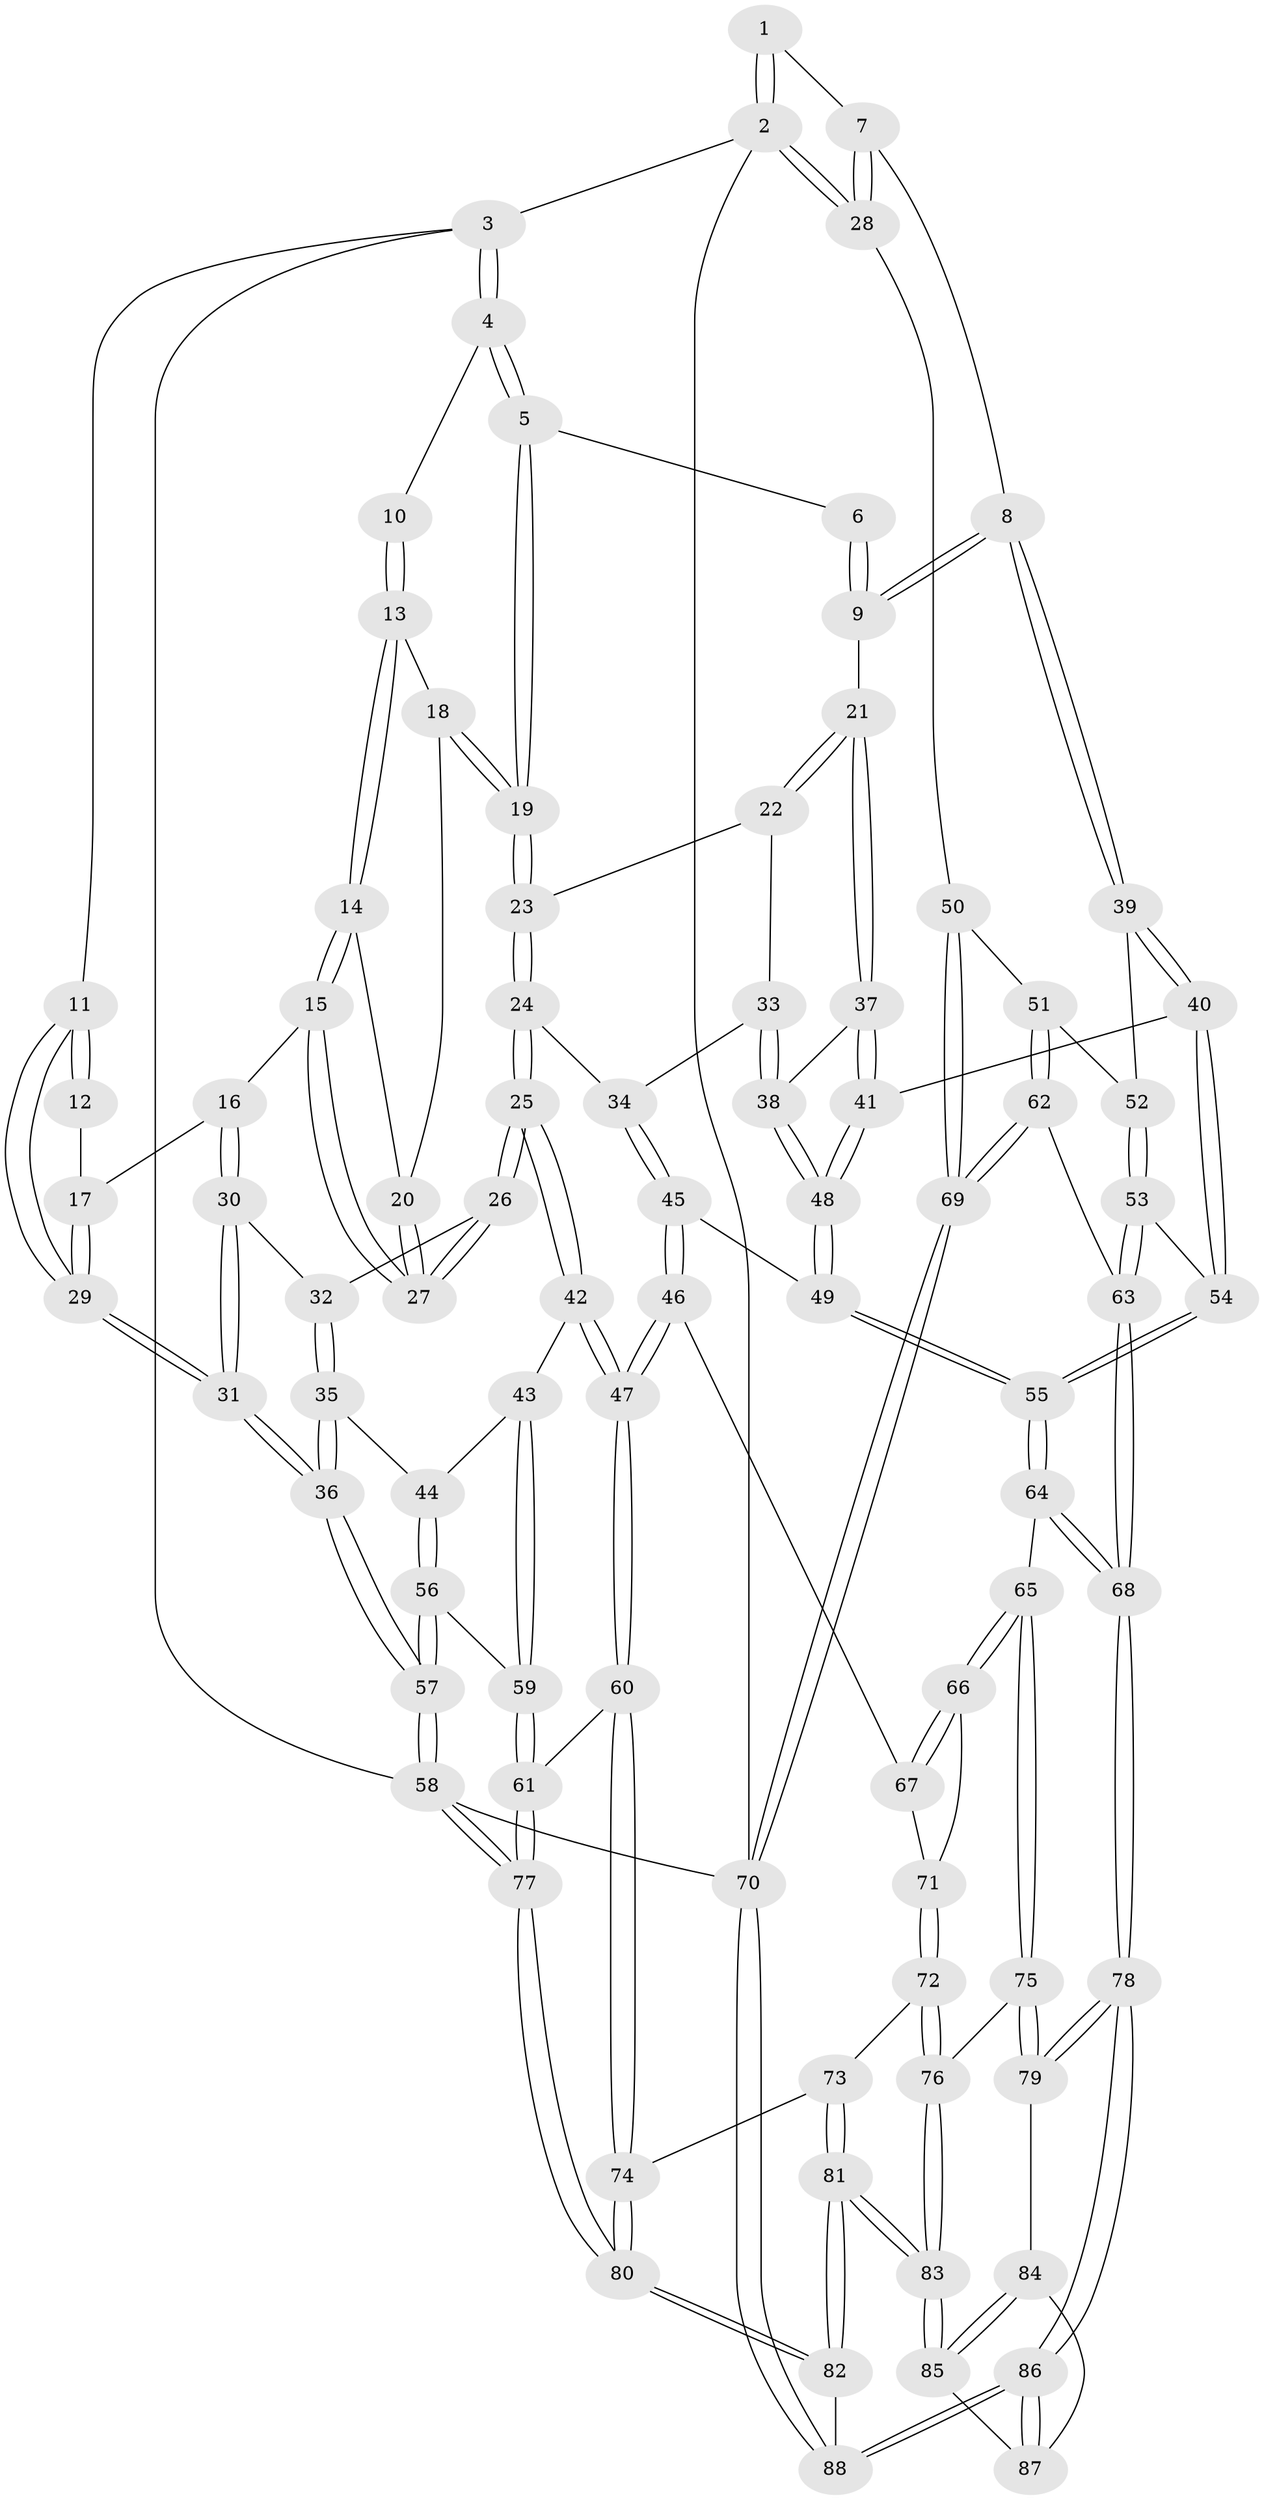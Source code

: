 // Generated by graph-tools (version 1.1) at 2025/11/02/27/25 16:11:54]
// undirected, 88 vertices, 217 edges
graph export_dot {
graph [start="1"]
  node [color=gray90,style=filled];
  1 [pos="+0.6336963936738914+0"];
  2 [pos="+1+0"];
  3 [pos="+0+0"];
  4 [pos="+0+0"];
  5 [pos="+0.42571133745975026+0"];
  6 [pos="+0.6210562569692767+0"];
  7 [pos="+0.8435705353272922+0.21401137721809113"];
  8 [pos="+0.804654435798094+0.3377645276851488"];
  9 [pos="+0.7009225694633616+0.32104077640110085"];
  10 [pos="+0.10984721677209777+0.18125372948781704"];
  11 [pos="+0+0"];
  12 [pos="+0.04290462506104372+0.20461903353419822"];
  13 [pos="+0.13493264392216037+0.19820534335558745"];
  14 [pos="+0.13358916808480545+0.23479319428270815"];
  15 [pos="+0.12038298983633956+0.2757859554308387"];
  16 [pos="+0.11055297663634683+0.2861000965075017"];
  17 [pos="+0.011088853106074187+0.2813635501193946"];
  18 [pos="+0.3007008540631573+0.09757612714162088"];
  19 [pos="+0.41884163438855765+0.0009530274605285428"];
  20 [pos="+0.22520694850564027+0.2635470245872239"];
  21 [pos="+0.6303541100498042+0.33106947193370917"];
  22 [pos="+0.6052476232863208+0.31603211647915563"];
  23 [pos="+0.44391309267974544+0.20217040752217494"];
  24 [pos="+0.40690475280144595+0.27656738986376744"];
  25 [pos="+0.2864637974602569+0.3648797283629609"];
  26 [pos="+0.266883652432327+0.3557762406075989"];
  27 [pos="+0.25763008111583047+0.3461274690016914"];
  28 [pos="+1+0"];
  29 [pos="+0+0.36252586517158386"];
  30 [pos="+0.10852547715531426+0.3590941681842321"];
  31 [pos="+0+0.46563634905245344"];
  32 [pos="+0.12782442502952931+0.3839161674543027"];
  33 [pos="+0.4964569720283321+0.4151641481174511"];
  34 [pos="+0.44482594904788797+0.397627430874672"];
  35 [pos="+0.12896733087005574+0.46277983410896323"];
  36 [pos="+0+0.5451292709082186"];
  37 [pos="+0.6280914178558408+0.33815069090260985"];
  38 [pos="+0.5459137206181335+0.44734860294720863"];
  39 [pos="+0.8385241018987765+0.39263175165658015"];
  40 [pos="+0.6796203352557227+0.5289818801469833"];
  41 [pos="+0.6420572194364638+0.523156687046562"];
  42 [pos="+0.2724227288495862+0.5144907818031232"];
  43 [pos="+0.2210664416136648+0.5187060100152664"];
  44 [pos="+0.21443871835434566+0.5180215366537885"];
  45 [pos="+0.4121532378499284+0.5742275537396178"];
  46 [pos="+0.3683028744021873+0.5916996077002277"];
  47 [pos="+0.36106946937126777+0.5927473697057333"];
  48 [pos="+0.5432677696967095+0.5568971579434884"];
  49 [pos="+0.523785606707674+0.5763338740116709"];
  50 [pos="+1+0.46649715199545166"];
  51 [pos="+1+0.47371251863977637"];
  52 [pos="+0.8750444106578714+0.4190430219894858"];
  53 [pos="+0.7533185824133486+0.6378224305671512"];
  54 [pos="+0.7149262017252134+0.5932300738186743"];
  55 [pos="+0.5708740875800794+0.655950590860775"];
  56 [pos="+0.07550519396385195+0.6141699469297933"];
  57 [pos="+0+0.5457141406747121"];
  58 [pos="+0+1"];
  59 [pos="+0.1509095982158592+0.7033188918685856"];
  60 [pos="+0.2945066738803744+0.7262613746520857"];
  61 [pos="+0.15578096307403927+0.7132711341179326"];
  62 [pos="+0.83172143789516+0.7477859496585357"];
  63 [pos="+0.7896212700722408+0.7626404869417871"];
  64 [pos="+0.5879040004243603+0.6975985444853149"];
  65 [pos="+0.5435984028311043+0.7492229807752774"];
  66 [pos="+0.5051368500160349+0.7393894440001687"];
  67 [pos="+0.4255506791381759+0.6759720559317419"];
  68 [pos="+0.7816565940991614+0.7713587349112286"];
  69 [pos="+1+0.8620939251314558"];
  70 [pos="+1+1"];
  71 [pos="+0.4502511798480429+0.7531958835350473"];
  72 [pos="+0.42874650795748137+0.803611699248822"];
  73 [pos="+0.3153101366383076+0.7695662104891978"];
  74 [pos="+0.29858895922883416+0.7436781363883961"];
  75 [pos="+0.5243120761746526+0.827109713953443"];
  76 [pos="+0.45625625454705326+0.828693639472983"];
  77 [pos="+0+1"];
  78 [pos="+0.72852099905811+0.9850935689140843"];
  79 [pos="+0.5524644316013947+0.8630653372783879"];
  80 [pos="+0+1"];
  81 [pos="+0.3275105968554136+0.969935475193196"];
  82 [pos="+0.2144648437800136+1"];
  83 [pos="+0.40832344575833046+0.9258306543310768"];
  84 [pos="+0.518810941566815+0.8892137155286995"];
  85 [pos="+0.4174017144587031+0.927181147297762"];
  86 [pos="+0.7533928648402998+1"];
  87 [pos="+0.47752603842026925+0.9478903552959976"];
  88 [pos="+0.7602713642589576+1"];
  1 -- 2;
  1 -- 2;
  1 -- 7;
  2 -- 3;
  2 -- 28;
  2 -- 28;
  2 -- 70;
  3 -- 4;
  3 -- 4;
  3 -- 11;
  3 -- 58;
  4 -- 5;
  4 -- 5;
  4 -- 10;
  5 -- 6;
  5 -- 19;
  5 -- 19;
  6 -- 9;
  6 -- 9;
  7 -- 8;
  7 -- 28;
  7 -- 28;
  8 -- 9;
  8 -- 9;
  8 -- 39;
  8 -- 39;
  9 -- 21;
  10 -- 13;
  10 -- 13;
  11 -- 12;
  11 -- 12;
  11 -- 29;
  11 -- 29;
  12 -- 17;
  13 -- 14;
  13 -- 14;
  13 -- 18;
  14 -- 15;
  14 -- 15;
  14 -- 20;
  15 -- 16;
  15 -- 27;
  15 -- 27;
  16 -- 17;
  16 -- 30;
  16 -- 30;
  17 -- 29;
  17 -- 29;
  18 -- 19;
  18 -- 19;
  18 -- 20;
  19 -- 23;
  19 -- 23;
  20 -- 27;
  20 -- 27;
  21 -- 22;
  21 -- 22;
  21 -- 37;
  21 -- 37;
  22 -- 23;
  22 -- 33;
  23 -- 24;
  23 -- 24;
  24 -- 25;
  24 -- 25;
  24 -- 34;
  25 -- 26;
  25 -- 26;
  25 -- 42;
  25 -- 42;
  26 -- 27;
  26 -- 27;
  26 -- 32;
  28 -- 50;
  29 -- 31;
  29 -- 31;
  30 -- 31;
  30 -- 31;
  30 -- 32;
  31 -- 36;
  31 -- 36;
  32 -- 35;
  32 -- 35;
  33 -- 34;
  33 -- 38;
  33 -- 38;
  34 -- 45;
  34 -- 45;
  35 -- 36;
  35 -- 36;
  35 -- 44;
  36 -- 57;
  36 -- 57;
  37 -- 38;
  37 -- 41;
  37 -- 41;
  38 -- 48;
  38 -- 48;
  39 -- 40;
  39 -- 40;
  39 -- 52;
  40 -- 41;
  40 -- 54;
  40 -- 54;
  41 -- 48;
  41 -- 48;
  42 -- 43;
  42 -- 47;
  42 -- 47;
  43 -- 44;
  43 -- 59;
  43 -- 59;
  44 -- 56;
  44 -- 56;
  45 -- 46;
  45 -- 46;
  45 -- 49;
  46 -- 47;
  46 -- 47;
  46 -- 67;
  47 -- 60;
  47 -- 60;
  48 -- 49;
  48 -- 49;
  49 -- 55;
  49 -- 55;
  50 -- 51;
  50 -- 69;
  50 -- 69;
  51 -- 52;
  51 -- 62;
  51 -- 62;
  52 -- 53;
  52 -- 53;
  53 -- 54;
  53 -- 63;
  53 -- 63;
  54 -- 55;
  54 -- 55;
  55 -- 64;
  55 -- 64;
  56 -- 57;
  56 -- 57;
  56 -- 59;
  57 -- 58;
  57 -- 58;
  58 -- 77;
  58 -- 77;
  58 -- 70;
  59 -- 61;
  59 -- 61;
  60 -- 61;
  60 -- 74;
  60 -- 74;
  61 -- 77;
  61 -- 77;
  62 -- 63;
  62 -- 69;
  62 -- 69;
  63 -- 68;
  63 -- 68;
  64 -- 65;
  64 -- 68;
  64 -- 68;
  65 -- 66;
  65 -- 66;
  65 -- 75;
  65 -- 75;
  66 -- 67;
  66 -- 67;
  66 -- 71;
  67 -- 71;
  68 -- 78;
  68 -- 78;
  69 -- 70;
  69 -- 70;
  70 -- 88;
  70 -- 88;
  71 -- 72;
  71 -- 72;
  72 -- 73;
  72 -- 76;
  72 -- 76;
  73 -- 74;
  73 -- 81;
  73 -- 81;
  74 -- 80;
  74 -- 80;
  75 -- 76;
  75 -- 79;
  75 -- 79;
  76 -- 83;
  76 -- 83;
  77 -- 80;
  77 -- 80;
  78 -- 79;
  78 -- 79;
  78 -- 86;
  78 -- 86;
  79 -- 84;
  80 -- 82;
  80 -- 82;
  81 -- 82;
  81 -- 82;
  81 -- 83;
  81 -- 83;
  82 -- 88;
  83 -- 85;
  83 -- 85;
  84 -- 85;
  84 -- 85;
  84 -- 87;
  85 -- 87;
  86 -- 87;
  86 -- 87;
  86 -- 88;
  86 -- 88;
}
